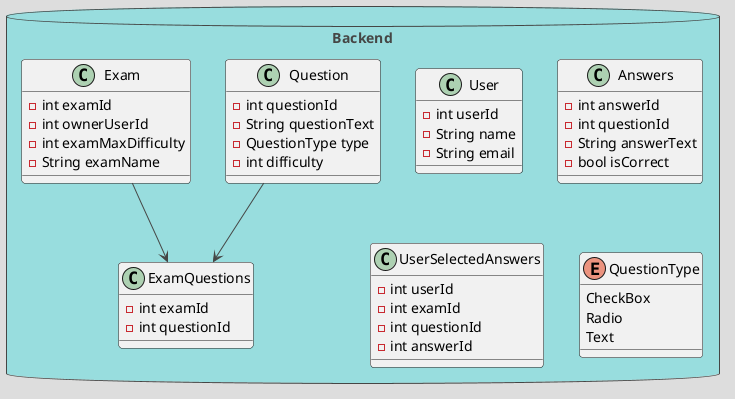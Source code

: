 @startuml ADOPSE_uml
!theme toy
database "Backend" {
  class User {
    -int userId
    -String name
    -String email
  }
  class Question {
    -int questionId
    -String questionText
    -QuestionType type
    -int difficulty
  }
  class Exam {
    -int examId
    -int ownerUserId
    -int examMaxDifficulty
    -String examName
  }
  class ExamQuestions {
    -int examId
    -int questionId
  }
  class Answers {
    -int answerId
    -int questionId
    -String answerText
    -bool isCorrect
  }
  class UserSelectedAnswers {
    -int userId
    -int examId
    -int questionId
    -int answerId
  }
  Exam --> ExamQuestions
  Question --> ExamQuestions
  enum QuestionType {
    CheckBox
    Radio
    Text
  }
}
@enduml